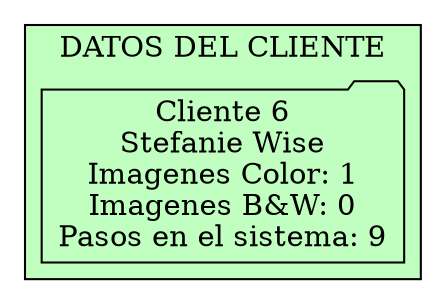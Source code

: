 digraph G { 
subgraph cluster_Clientes_Datos{ 
label="DATOS DEL CLIENTE"; 
bgcolor="darkseagreen1"; 
node[shape = folder]; 
Nodo1238959340[label="Cliente 6\n Stefanie Wise \nImagenes Color: 1\nImagenes B&W: 0\nPasos en el sistema: 9"]; 
}rankdir = TB;
}
